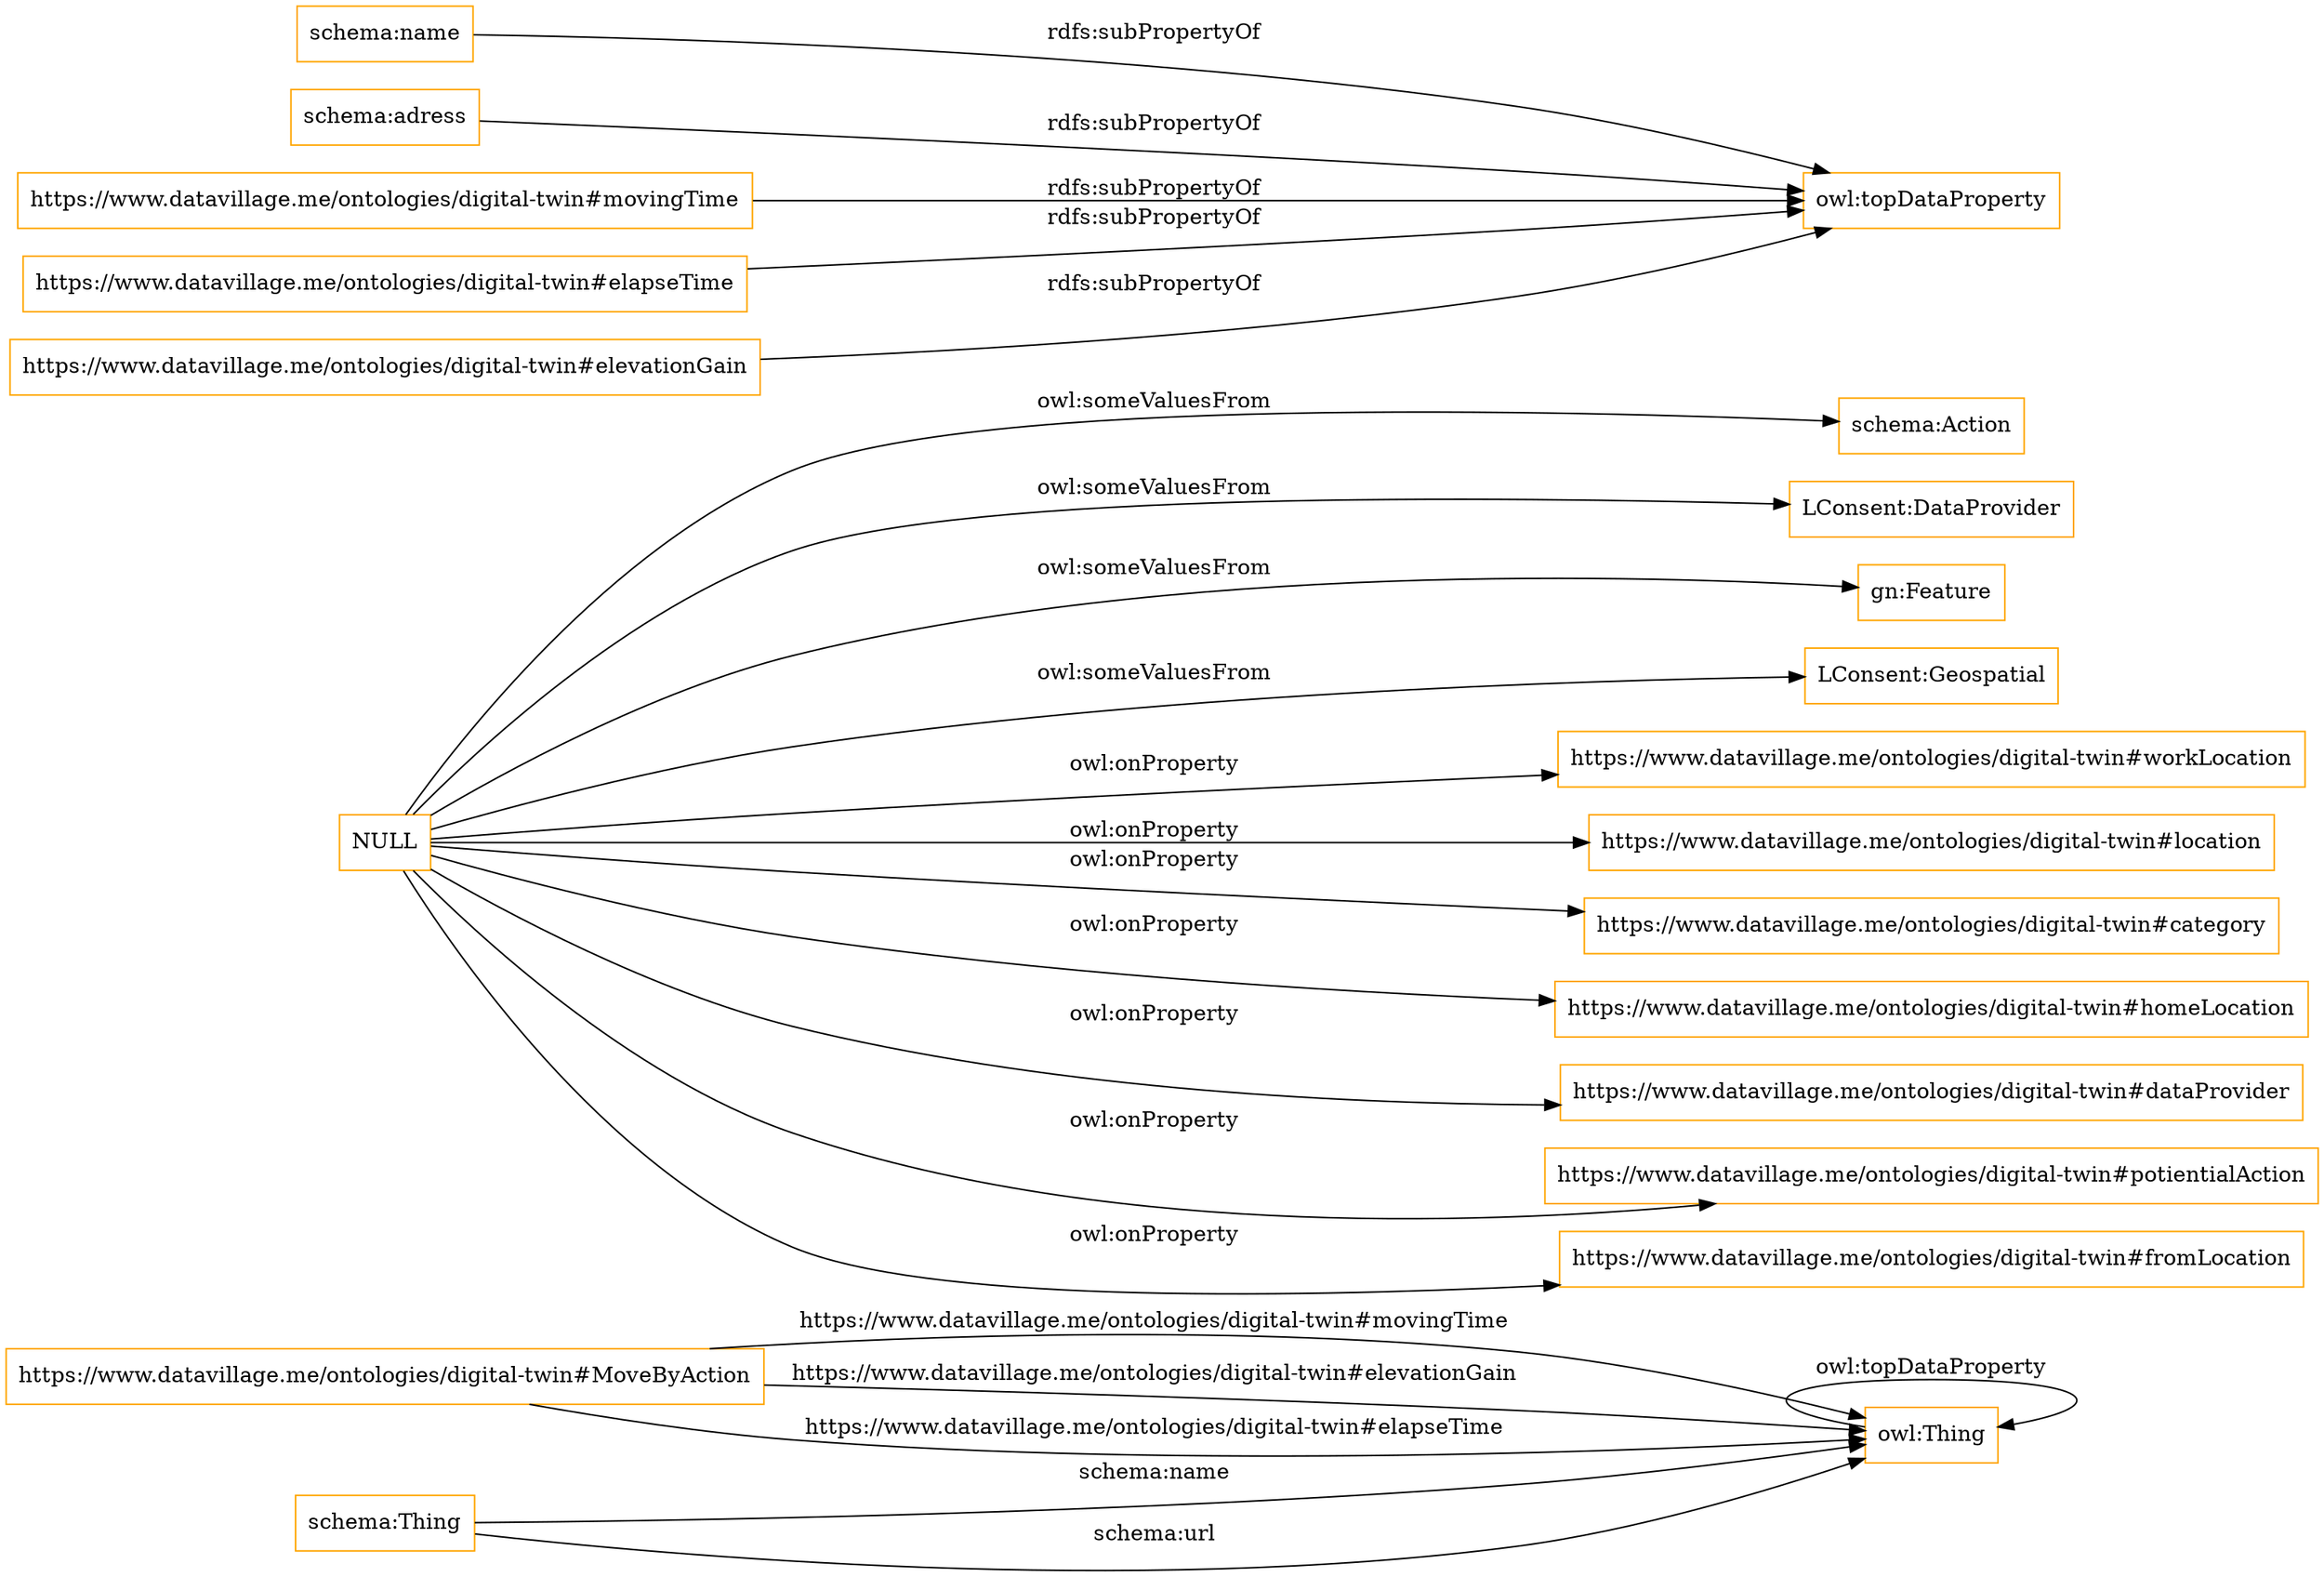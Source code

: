 digraph ar2dtool_diagram { 
rankdir=LR;
size="1501"
node [shape = rectangle, color="orange"]; "https://www.datavillage.me/ontologies/digital-twin#MoveByAction" "schema:Action" "LConsent:DataProvider" "schema:Thing" "gn:Feature" "LConsent:Geospatial" ; /*classes style*/
	"schema:name" -> "owl:topDataProperty" [ label = "rdfs:subPropertyOf" ];
	"schema:adress" -> "owl:topDataProperty" [ label = "rdfs:subPropertyOf" ];
	"https://www.datavillage.me/ontologies/digital-twin#movingTime" -> "owl:topDataProperty" [ label = "rdfs:subPropertyOf" ];
	"https://www.datavillage.me/ontologies/digital-twin#elapseTime" -> "owl:topDataProperty" [ label = "rdfs:subPropertyOf" ];
	"https://www.datavillage.me/ontologies/digital-twin#elevationGain" -> "owl:topDataProperty" [ label = "rdfs:subPropertyOf" ];
	"NULL" -> "https://www.datavillage.me/ontologies/digital-twin#workLocation" [ label = "owl:onProperty" ];
	"NULL" -> "https://www.datavillage.me/ontologies/digital-twin#location" [ label = "owl:onProperty" ];
	"NULL" -> "gn:Feature" [ label = "owl:someValuesFrom" ];
	"NULL" -> "https://www.datavillage.me/ontologies/digital-twin#category" [ label = "owl:onProperty" ];
	"NULL" -> "https://www.datavillage.me/ontologies/digital-twin#homeLocation" [ label = "owl:onProperty" ];
	"NULL" -> "https://www.datavillage.me/ontologies/digital-twin#dataProvider" [ label = "owl:onProperty" ];
	"NULL" -> "LConsent:Geospatial" [ label = "owl:someValuesFrom" ];
	"NULL" -> "schema:Action" [ label = "owl:someValuesFrom" ];
	"NULL" -> "https://www.datavillage.me/ontologies/digital-twin#potientialAction" [ label = "owl:onProperty" ];
	"NULL" -> "LConsent:DataProvider" [ label = "owl:someValuesFrom" ];
	"NULL" -> "https://www.datavillage.me/ontologies/digital-twin#fromLocation" [ label = "owl:onProperty" ];
	"https://www.datavillage.me/ontologies/digital-twin#MoveByAction" -> "owl:Thing" [ label = "https://www.datavillage.me/ontologies/digital-twin#movingTime" ];
	"schema:Thing" -> "owl:Thing" [ label = "schema:name" ];
	"https://www.datavillage.me/ontologies/digital-twin#MoveByAction" -> "owl:Thing" [ label = "https://www.datavillage.me/ontologies/digital-twin#elevationGain" ];
	"https://www.datavillage.me/ontologies/digital-twin#MoveByAction" -> "owl:Thing" [ label = "https://www.datavillage.me/ontologies/digital-twin#elapseTime" ];
	"owl:Thing" -> "owl:Thing" [ label = "owl:topDataProperty" ];
	"schema:Thing" -> "owl:Thing" [ label = "schema:url" ];

}
